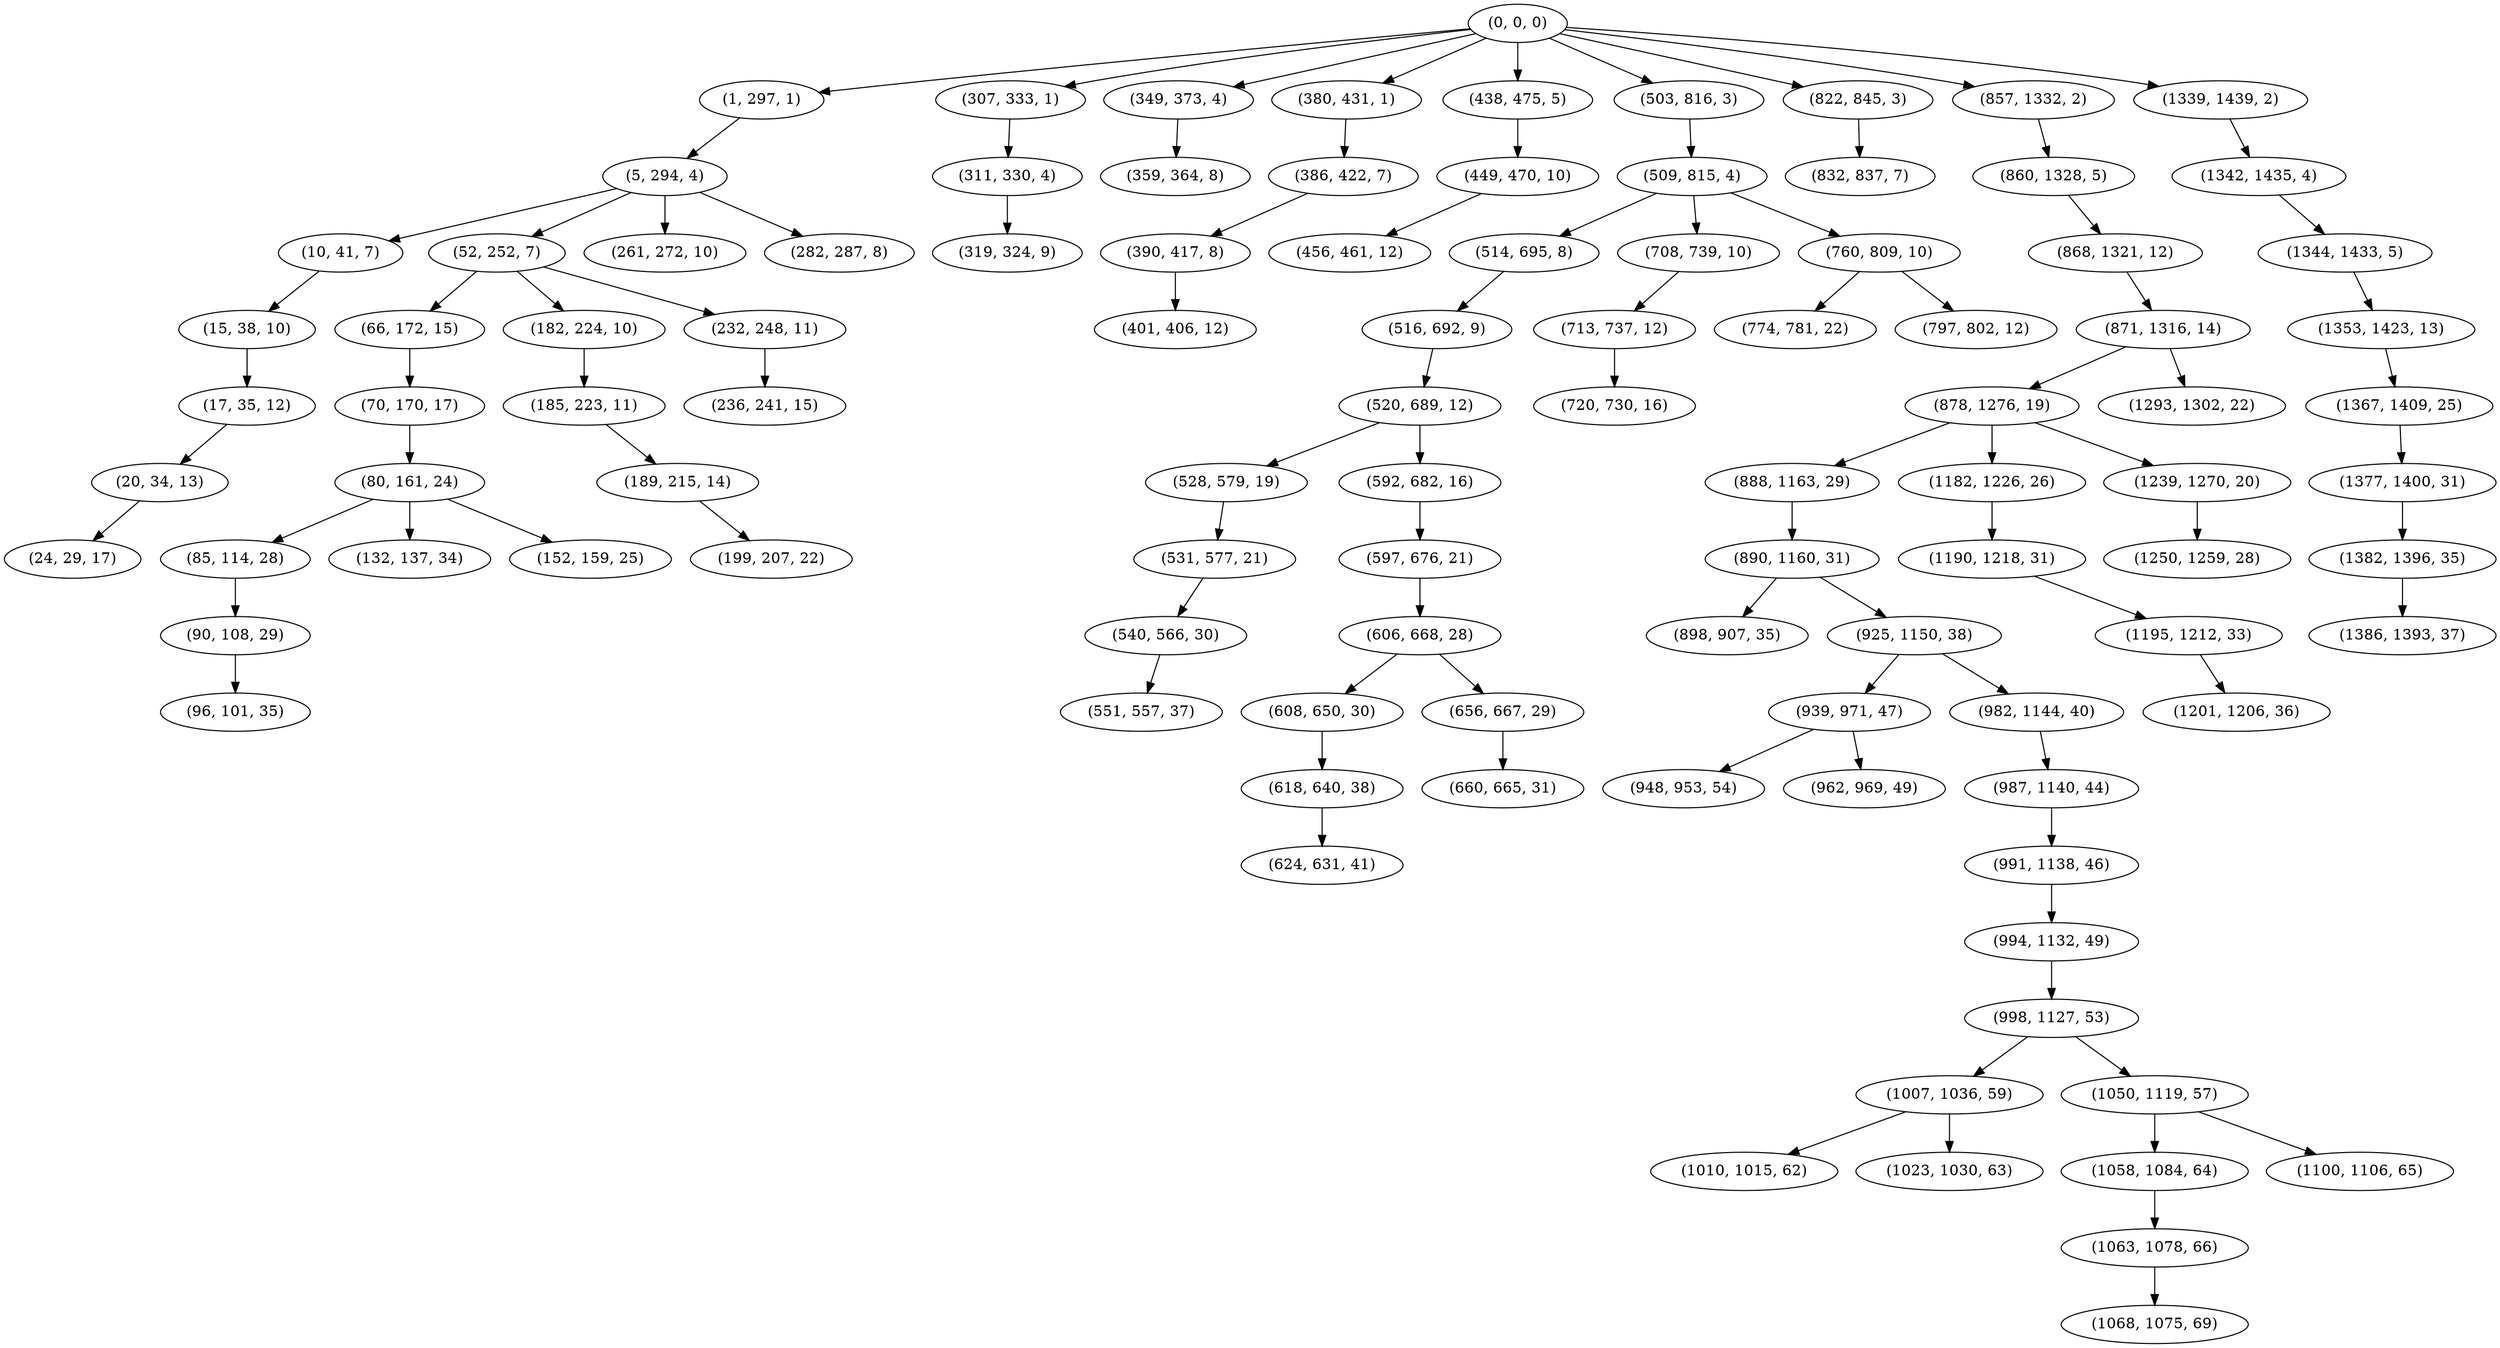 digraph tree {
    "(0, 0, 0)";
    "(1, 297, 1)";
    "(5, 294, 4)";
    "(10, 41, 7)";
    "(15, 38, 10)";
    "(17, 35, 12)";
    "(20, 34, 13)";
    "(24, 29, 17)";
    "(52, 252, 7)";
    "(66, 172, 15)";
    "(70, 170, 17)";
    "(80, 161, 24)";
    "(85, 114, 28)";
    "(90, 108, 29)";
    "(96, 101, 35)";
    "(132, 137, 34)";
    "(152, 159, 25)";
    "(182, 224, 10)";
    "(185, 223, 11)";
    "(189, 215, 14)";
    "(199, 207, 22)";
    "(232, 248, 11)";
    "(236, 241, 15)";
    "(261, 272, 10)";
    "(282, 287, 8)";
    "(307, 333, 1)";
    "(311, 330, 4)";
    "(319, 324, 9)";
    "(349, 373, 4)";
    "(359, 364, 8)";
    "(380, 431, 1)";
    "(386, 422, 7)";
    "(390, 417, 8)";
    "(401, 406, 12)";
    "(438, 475, 5)";
    "(449, 470, 10)";
    "(456, 461, 12)";
    "(503, 816, 3)";
    "(509, 815, 4)";
    "(514, 695, 8)";
    "(516, 692, 9)";
    "(520, 689, 12)";
    "(528, 579, 19)";
    "(531, 577, 21)";
    "(540, 566, 30)";
    "(551, 557, 37)";
    "(592, 682, 16)";
    "(597, 676, 21)";
    "(606, 668, 28)";
    "(608, 650, 30)";
    "(618, 640, 38)";
    "(624, 631, 41)";
    "(656, 667, 29)";
    "(660, 665, 31)";
    "(708, 739, 10)";
    "(713, 737, 12)";
    "(720, 730, 16)";
    "(760, 809, 10)";
    "(774, 781, 22)";
    "(797, 802, 12)";
    "(822, 845, 3)";
    "(832, 837, 7)";
    "(857, 1332, 2)";
    "(860, 1328, 5)";
    "(868, 1321, 12)";
    "(871, 1316, 14)";
    "(878, 1276, 19)";
    "(888, 1163, 29)";
    "(890, 1160, 31)";
    "(898, 907, 35)";
    "(925, 1150, 38)";
    "(939, 971, 47)";
    "(948, 953, 54)";
    "(962, 969, 49)";
    "(982, 1144, 40)";
    "(987, 1140, 44)";
    "(991, 1138, 46)";
    "(994, 1132, 49)";
    "(998, 1127, 53)";
    "(1007, 1036, 59)";
    "(1010, 1015, 62)";
    "(1023, 1030, 63)";
    "(1050, 1119, 57)";
    "(1058, 1084, 64)";
    "(1063, 1078, 66)";
    "(1068, 1075, 69)";
    "(1100, 1106, 65)";
    "(1182, 1226, 26)";
    "(1190, 1218, 31)";
    "(1195, 1212, 33)";
    "(1201, 1206, 36)";
    "(1239, 1270, 20)";
    "(1250, 1259, 28)";
    "(1293, 1302, 22)";
    "(1339, 1439, 2)";
    "(1342, 1435, 4)";
    "(1344, 1433, 5)";
    "(1353, 1423, 13)";
    "(1367, 1409, 25)";
    "(1377, 1400, 31)";
    "(1382, 1396, 35)";
    "(1386, 1393, 37)";
    "(0, 0, 0)" -> "(1, 297, 1)";
    "(0, 0, 0)" -> "(307, 333, 1)";
    "(0, 0, 0)" -> "(349, 373, 4)";
    "(0, 0, 0)" -> "(380, 431, 1)";
    "(0, 0, 0)" -> "(438, 475, 5)";
    "(0, 0, 0)" -> "(503, 816, 3)";
    "(0, 0, 0)" -> "(822, 845, 3)";
    "(0, 0, 0)" -> "(857, 1332, 2)";
    "(0, 0, 0)" -> "(1339, 1439, 2)";
    "(1, 297, 1)" -> "(5, 294, 4)";
    "(5, 294, 4)" -> "(10, 41, 7)";
    "(5, 294, 4)" -> "(52, 252, 7)";
    "(5, 294, 4)" -> "(261, 272, 10)";
    "(5, 294, 4)" -> "(282, 287, 8)";
    "(10, 41, 7)" -> "(15, 38, 10)";
    "(15, 38, 10)" -> "(17, 35, 12)";
    "(17, 35, 12)" -> "(20, 34, 13)";
    "(20, 34, 13)" -> "(24, 29, 17)";
    "(52, 252, 7)" -> "(66, 172, 15)";
    "(52, 252, 7)" -> "(182, 224, 10)";
    "(52, 252, 7)" -> "(232, 248, 11)";
    "(66, 172, 15)" -> "(70, 170, 17)";
    "(70, 170, 17)" -> "(80, 161, 24)";
    "(80, 161, 24)" -> "(85, 114, 28)";
    "(80, 161, 24)" -> "(132, 137, 34)";
    "(80, 161, 24)" -> "(152, 159, 25)";
    "(85, 114, 28)" -> "(90, 108, 29)";
    "(90, 108, 29)" -> "(96, 101, 35)";
    "(182, 224, 10)" -> "(185, 223, 11)";
    "(185, 223, 11)" -> "(189, 215, 14)";
    "(189, 215, 14)" -> "(199, 207, 22)";
    "(232, 248, 11)" -> "(236, 241, 15)";
    "(307, 333, 1)" -> "(311, 330, 4)";
    "(311, 330, 4)" -> "(319, 324, 9)";
    "(349, 373, 4)" -> "(359, 364, 8)";
    "(380, 431, 1)" -> "(386, 422, 7)";
    "(386, 422, 7)" -> "(390, 417, 8)";
    "(390, 417, 8)" -> "(401, 406, 12)";
    "(438, 475, 5)" -> "(449, 470, 10)";
    "(449, 470, 10)" -> "(456, 461, 12)";
    "(503, 816, 3)" -> "(509, 815, 4)";
    "(509, 815, 4)" -> "(514, 695, 8)";
    "(509, 815, 4)" -> "(708, 739, 10)";
    "(509, 815, 4)" -> "(760, 809, 10)";
    "(514, 695, 8)" -> "(516, 692, 9)";
    "(516, 692, 9)" -> "(520, 689, 12)";
    "(520, 689, 12)" -> "(528, 579, 19)";
    "(520, 689, 12)" -> "(592, 682, 16)";
    "(528, 579, 19)" -> "(531, 577, 21)";
    "(531, 577, 21)" -> "(540, 566, 30)";
    "(540, 566, 30)" -> "(551, 557, 37)";
    "(592, 682, 16)" -> "(597, 676, 21)";
    "(597, 676, 21)" -> "(606, 668, 28)";
    "(606, 668, 28)" -> "(608, 650, 30)";
    "(606, 668, 28)" -> "(656, 667, 29)";
    "(608, 650, 30)" -> "(618, 640, 38)";
    "(618, 640, 38)" -> "(624, 631, 41)";
    "(656, 667, 29)" -> "(660, 665, 31)";
    "(708, 739, 10)" -> "(713, 737, 12)";
    "(713, 737, 12)" -> "(720, 730, 16)";
    "(760, 809, 10)" -> "(774, 781, 22)";
    "(760, 809, 10)" -> "(797, 802, 12)";
    "(822, 845, 3)" -> "(832, 837, 7)";
    "(857, 1332, 2)" -> "(860, 1328, 5)";
    "(860, 1328, 5)" -> "(868, 1321, 12)";
    "(868, 1321, 12)" -> "(871, 1316, 14)";
    "(871, 1316, 14)" -> "(878, 1276, 19)";
    "(871, 1316, 14)" -> "(1293, 1302, 22)";
    "(878, 1276, 19)" -> "(888, 1163, 29)";
    "(878, 1276, 19)" -> "(1182, 1226, 26)";
    "(878, 1276, 19)" -> "(1239, 1270, 20)";
    "(888, 1163, 29)" -> "(890, 1160, 31)";
    "(890, 1160, 31)" -> "(898, 907, 35)";
    "(890, 1160, 31)" -> "(925, 1150, 38)";
    "(925, 1150, 38)" -> "(939, 971, 47)";
    "(925, 1150, 38)" -> "(982, 1144, 40)";
    "(939, 971, 47)" -> "(948, 953, 54)";
    "(939, 971, 47)" -> "(962, 969, 49)";
    "(982, 1144, 40)" -> "(987, 1140, 44)";
    "(987, 1140, 44)" -> "(991, 1138, 46)";
    "(991, 1138, 46)" -> "(994, 1132, 49)";
    "(994, 1132, 49)" -> "(998, 1127, 53)";
    "(998, 1127, 53)" -> "(1007, 1036, 59)";
    "(998, 1127, 53)" -> "(1050, 1119, 57)";
    "(1007, 1036, 59)" -> "(1010, 1015, 62)";
    "(1007, 1036, 59)" -> "(1023, 1030, 63)";
    "(1050, 1119, 57)" -> "(1058, 1084, 64)";
    "(1050, 1119, 57)" -> "(1100, 1106, 65)";
    "(1058, 1084, 64)" -> "(1063, 1078, 66)";
    "(1063, 1078, 66)" -> "(1068, 1075, 69)";
    "(1182, 1226, 26)" -> "(1190, 1218, 31)";
    "(1190, 1218, 31)" -> "(1195, 1212, 33)";
    "(1195, 1212, 33)" -> "(1201, 1206, 36)";
    "(1239, 1270, 20)" -> "(1250, 1259, 28)";
    "(1339, 1439, 2)" -> "(1342, 1435, 4)";
    "(1342, 1435, 4)" -> "(1344, 1433, 5)";
    "(1344, 1433, 5)" -> "(1353, 1423, 13)";
    "(1353, 1423, 13)" -> "(1367, 1409, 25)";
    "(1367, 1409, 25)" -> "(1377, 1400, 31)";
    "(1377, 1400, 31)" -> "(1382, 1396, 35)";
    "(1382, 1396, 35)" -> "(1386, 1393, 37)";
}
